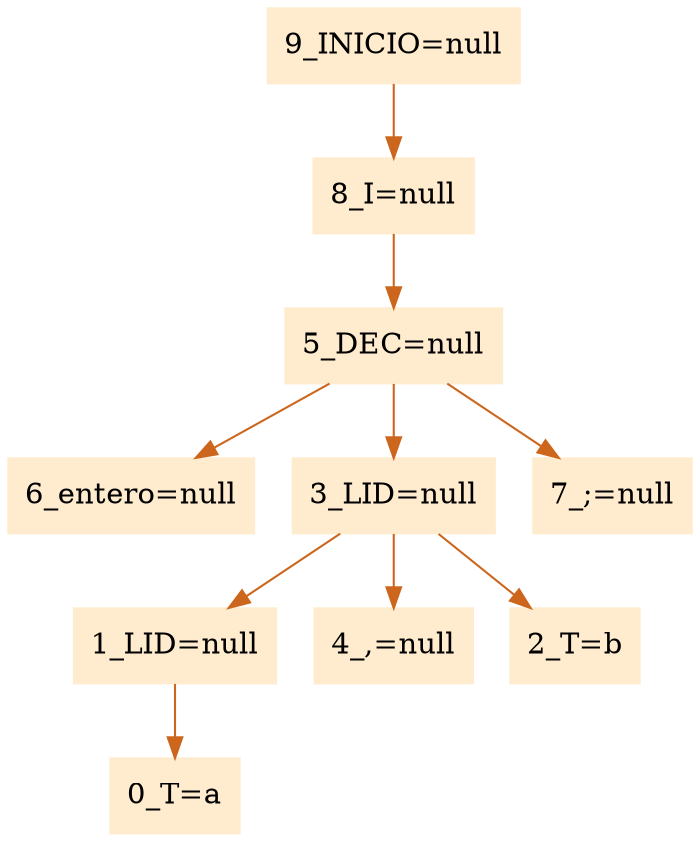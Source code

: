digraph G {
node[shape=box, style=filled, color=blanchedalmond]; 
edge[color=chocolate3]; 
rankdir=UD; 

"9_INICIO=null"->"8_I=null";
"8_I=null"->"5_DEC=null";
"5_DEC=null"->"6_entero=null";
"5_DEC=null"->"3_LID=null";
"3_LID=null"->"1_LID=null";
"1_LID=null"->"0_T=a";
"3_LID=null"->"4_,=null";
"3_LID=null"->"2_T=b";
"5_DEC=null"->"7_;=null";

}
